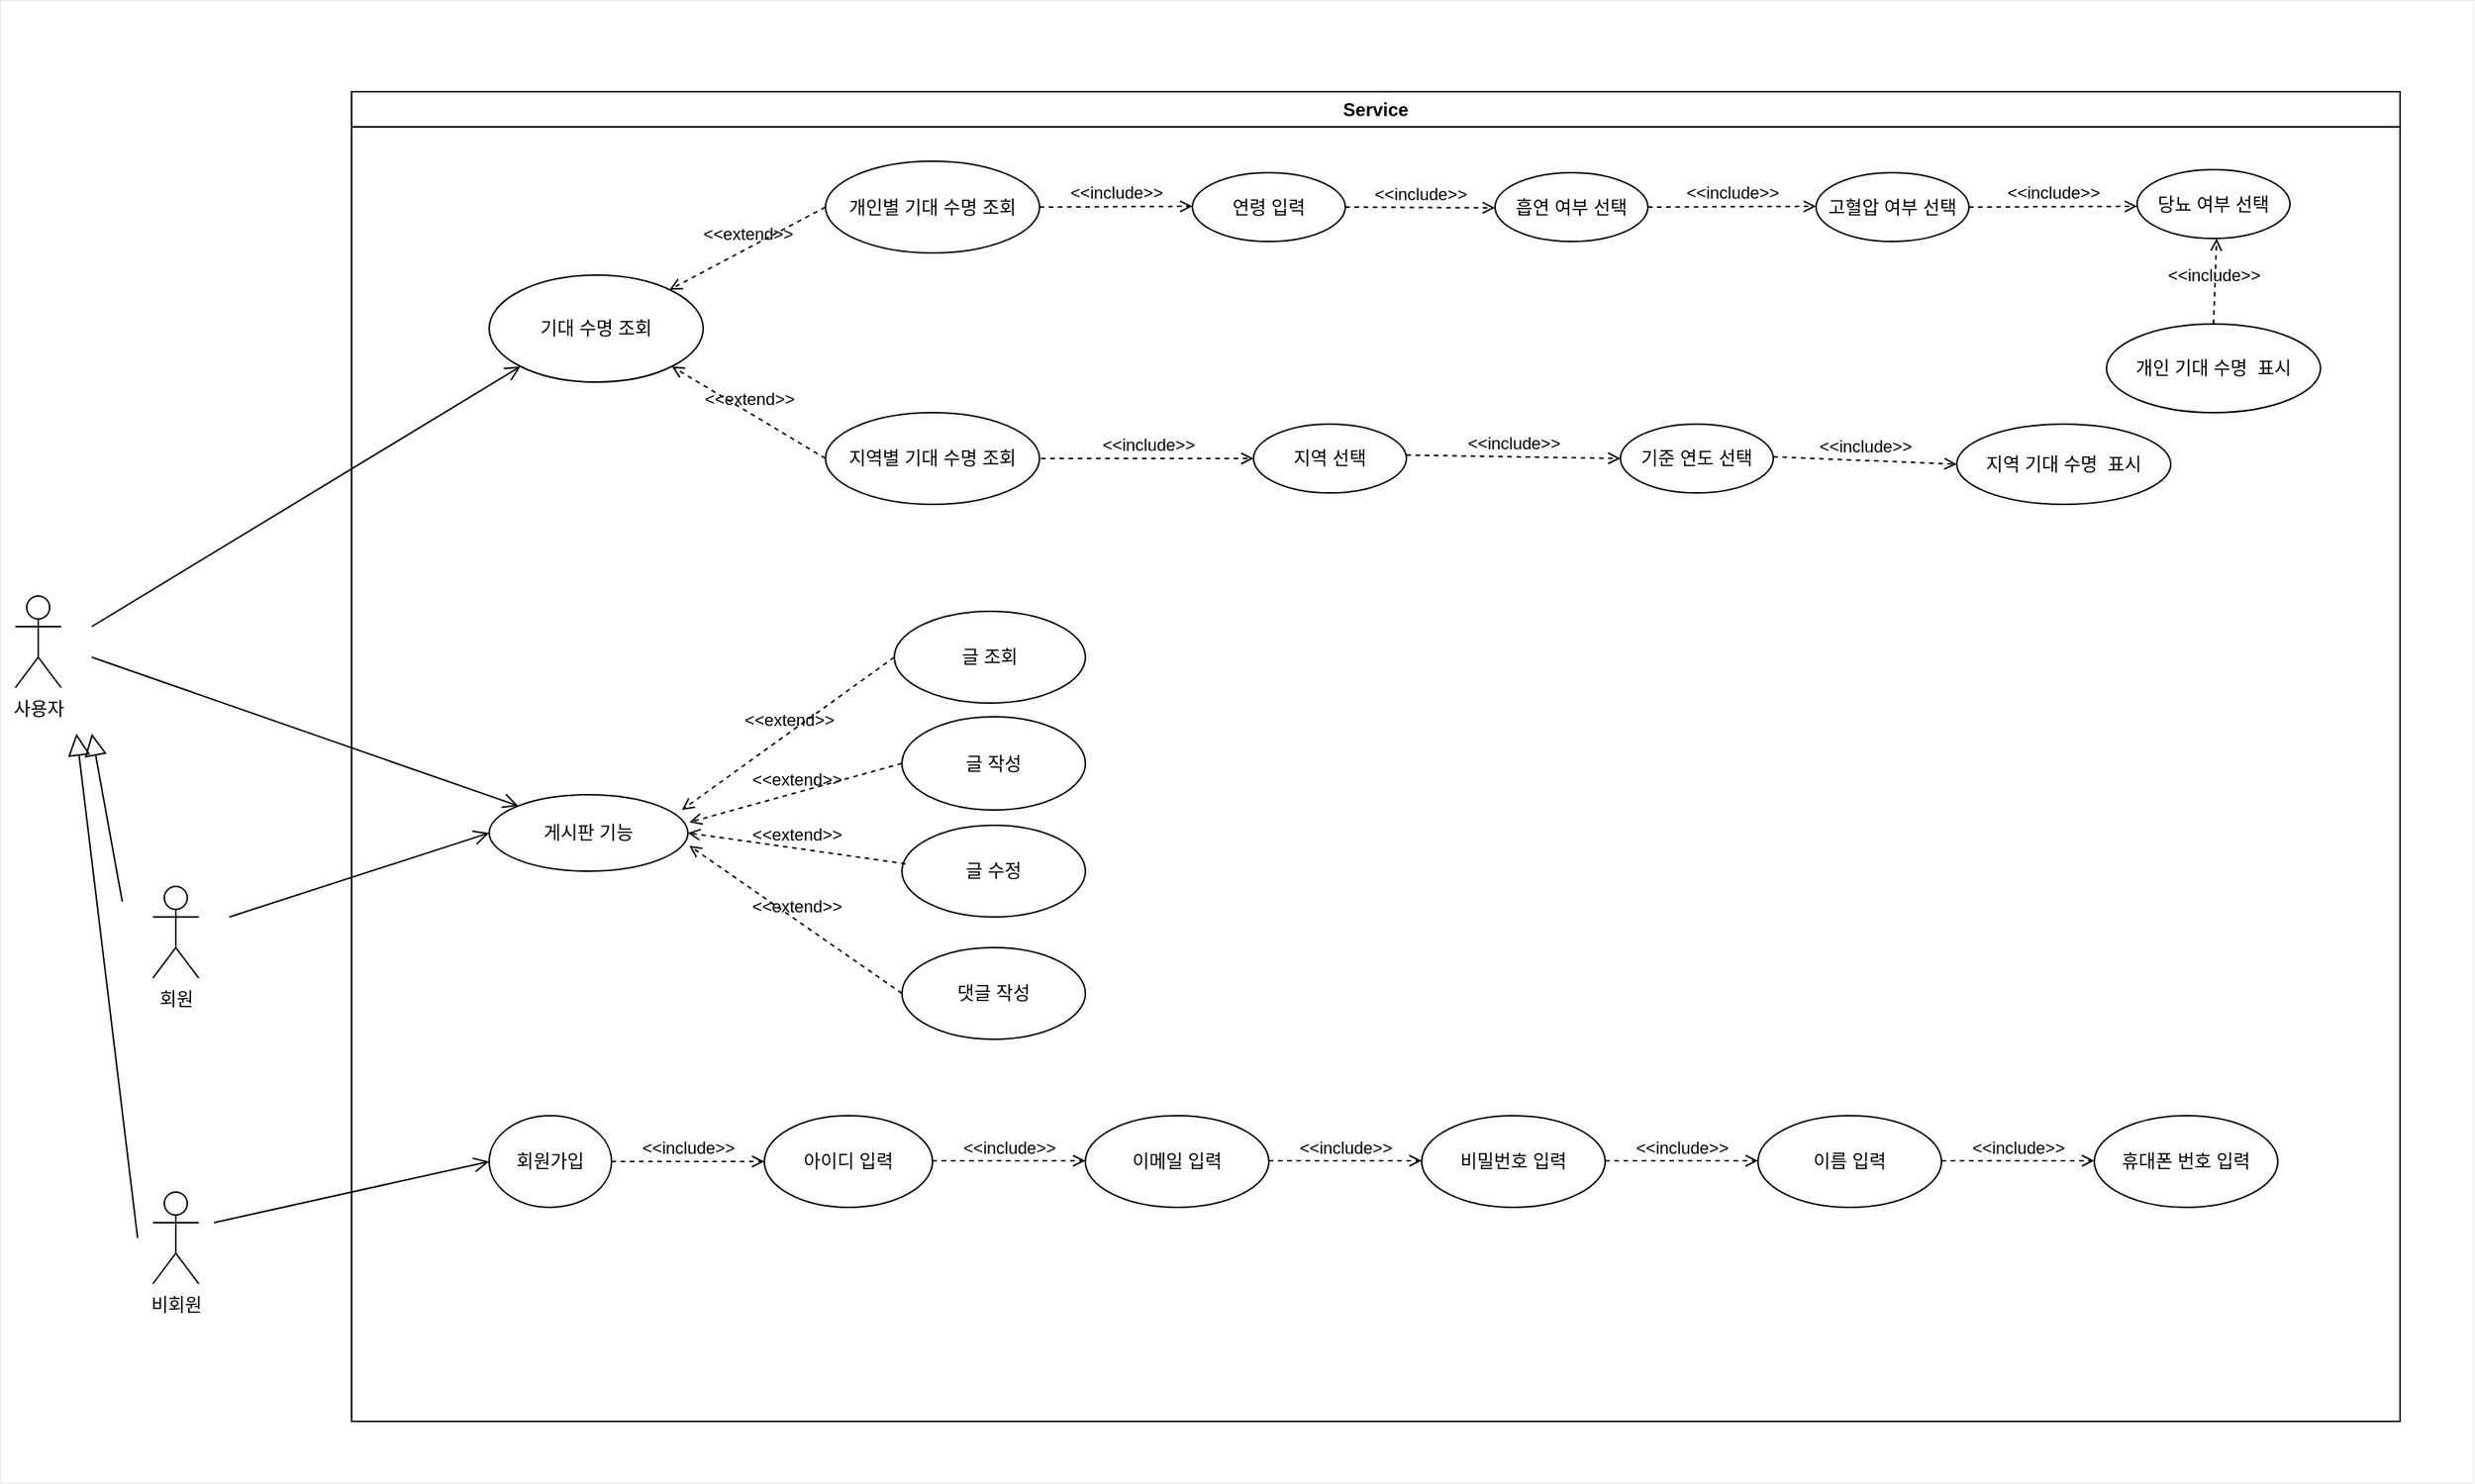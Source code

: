 <mxfile version="20.8.16" type="device"><diagram name="페이지-1" id="lXl4asmBh1MZijvv82hy"><mxGraphModel dx="1418" dy="1655" grid="1" gridSize="10" guides="1" tooltips="1" connect="1" arrows="1" fold="1" page="1" pageScale="1" pageWidth="1169" pageHeight="827" math="0" shadow="0"><root><mxCell id="0"/><mxCell id="1" parent="0"/><mxCell id="fQb_Qrbsm4Lu9yUlCsgx-2" value="" style="rounded=0;whiteSpace=wrap;html=1;strokeWidth=0;" parent="1" vertex="1"><mxGeometry x="10" y="-70" width="1617.96" height="970" as="geometry"/></mxCell><mxCell id="DPFSLbtqXPNanx0ij-Xh-1" value="Service" style="swimlane;whiteSpace=wrap;html=1;" parent="1" vertex="1"><mxGeometry x="240" y="-10" width="1340" height="870" as="geometry"/></mxCell><mxCell id="1lz8shr1Pocp4pmRlDUm-14" value="개인별 기대 수명 조회" style="ellipse;whiteSpace=wrap;html=1;" parent="DPFSLbtqXPNanx0ij-Xh-1" vertex="1"><mxGeometry x="310" y="45.5" width="140" height="60" as="geometry"/></mxCell><mxCell id="1lz8shr1Pocp4pmRlDUm-1" value="사용자" style="shape=umlActor;verticalLabelPosition=bottom;verticalAlign=top;html=1;outlineConnect=0;" parent="1" vertex="1"><mxGeometry x="20" y="320" width="30" height="60" as="geometry"/></mxCell><mxCell id="1lz8shr1Pocp4pmRlDUm-6" value="지역별 기대 수명 조회" style="ellipse;whiteSpace=wrap;html=1;" parent="1" vertex="1"><mxGeometry x="550" y="200" width="140" height="60" as="geometry"/></mxCell><mxCell id="1lz8shr1Pocp4pmRlDUm-9" value="지역 선택" style="ellipse;whiteSpace=wrap;html=1;" parent="1" vertex="1"><mxGeometry x="830" y="207.5" width="100" height="45" as="geometry"/></mxCell><mxCell id="1lz8shr1Pocp4pmRlDUm-10" value="&amp;lt;&amp;lt;include&amp;gt;&amp;gt;" style="html=1;verticalAlign=bottom;labelBackgroundColor=none;endArrow=open;endFill=0;dashed=1;rounded=0;entryX=0;entryY=0.5;entryDx=0;entryDy=0;" parent="1" target="1lz8shr1Pocp4pmRlDUm-9" edge="1"><mxGeometry width="160" relative="1" as="geometry"><mxPoint x="691" y="230" as="sourcePoint"/><mxPoint x="830" y="236.25" as="targetPoint"/></mxGeometry></mxCell><mxCell id="1lz8shr1Pocp4pmRlDUm-13" value="기준 연도 선택" style="ellipse;whiteSpace=wrap;html=1;" parent="1" vertex="1"><mxGeometry x="1070" y="207.5" width="100" height="45" as="geometry"/></mxCell><mxCell id="1lz8shr1Pocp4pmRlDUm-15" value="&amp;lt;&amp;lt;include&amp;gt;&amp;gt;" style="html=1;verticalAlign=bottom;labelBackgroundColor=none;endArrow=open;endFill=0;dashed=1;rounded=0;exitX=1;exitY=0.5;exitDx=0;exitDy=0;" parent="1" source="1lz8shr1Pocp4pmRlDUm-14" edge="1"><mxGeometry width="160" relative="1" as="geometry"><mxPoint x="710" y="65" as="sourcePoint"/><mxPoint x="790" y="65" as="targetPoint"/></mxGeometry></mxCell><mxCell id="1lz8shr1Pocp4pmRlDUm-16" value="연령 입력" style="ellipse;whiteSpace=wrap;html=1;" parent="1" vertex="1"><mxGeometry x="790" y="43" width="100" height="45" as="geometry"/></mxCell><mxCell id="1lz8shr1Pocp4pmRlDUm-17" value="&amp;lt;&amp;lt;include&amp;gt;&amp;gt;" style="html=1;verticalAlign=bottom;labelBackgroundColor=none;endArrow=open;endFill=0;dashed=1;rounded=0;exitX=1;exitY=0.5;exitDx=0;exitDy=0;" parent="1" source="1lz8shr1Pocp4pmRlDUm-16" edge="1"><mxGeometry width="160" relative="1" as="geometry"><mxPoint x="637.96" y="101.54" as="sourcePoint"/><mxPoint x="987.96" y="66" as="targetPoint"/></mxGeometry></mxCell><mxCell id="1lz8shr1Pocp4pmRlDUm-18" value="흡연 여부 선택" style="ellipse;whiteSpace=wrap;html=1;" parent="1" vertex="1"><mxGeometry x="987.96" y="43" width="100" height="45" as="geometry"/></mxCell><mxCell id="1lz8shr1Pocp4pmRlDUm-19" value="&amp;lt;&amp;lt;include&amp;gt;&amp;gt;" style="html=1;verticalAlign=bottom;labelBackgroundColor=none;endArrow=open;endFill=0;dashed=1;rounded=0;exitX=1;exitY=0.5;exitDx=0;exitDy=0;" parent="1" source="1lz8shr1Pocp4pmRlDUm-18" edge="1"><mxGeometry width="160" relative="1" as="geometry"><mxPoint x="640" y="103" as="sourcePoint"/><mxPoint x="1197.96" y="65" as="targetPoint"/></mxGeometry></mxCell><mxCell id="1lz8shr1Pocp4pmRlDUm-20" value="고혈압 여부 선택" style="ellipse;whiteSpace=wrap;html=1;" parent="1" vertex="1"><mxGeometry x="1197.96" y="43" width="100" height="45" as="geometry"/></mxCell><mxCell id="1lz8shr1Pocp4pmRlDUm-24" value="당뇨 여부 선택" style="ellipse;whiteSpace=wrap;html=1;" parent="1" vertex="1"><mxGeometry x="1407.96" y="41" width="100" height="45" as="geometry"/></mxCell><mxCell id="1lz8shr1Pocp4pmRlDUm-26" value="" style="endArrow=open;startArrow=none;endFill=0;startFill=0;endSize=8;html=1;verticalAlign=bottom;labelBackgroundColor=none;strokeWidth=1;rounded=0;entryX=0;entryY=1;entryDx=0;entryDy=0;" parent="1" target="1lz8shr1Pocp4pmRlDUm-31" edge="1"><mxGeometry width="160" relative="1" as="geometry"><mxPoint x="70" y="340" as="sourcePoint"/><mxPoint x="330" y="270" as="targetPoint"/></mxGeometry></mxCell><mxCell id="1lz8shr1Pocp4pmRlDUm-30" value="&amp;lt;&amp;lt;include&amp;gt;&amp;gt;" style="html=1;verticalAlign=bottom;labelBackgroundColor=none;endArrow=open;endFill=0;dashed=1;rounded=0;exitX=1;exitY=0.5;exitDx=0;exitDy=0;" parent="1" edge="1"><mxGeometry width="160" relative="1" as="geometry"><mxPoint x="1297.96" y="65.5" as="sourcePoint"/><mxPoint x="1407.96" y="65" as="targetPoint"/></mxGeometry></mxCell><mxCell id="1lz8shr1Pocp4pmRlDUm-31" value="기대 수명 조회" style="ellipse;whiteSpace=wrap;html=1;" parent="1" vertex="1"><mxGeometry x="330" y="110" width="140" height="70" as="geometry"/></mxCell><mxCell id="1lz8shr1Pocp4pmRlDUm-32" value="&amp;lt;&amp;lt;extend&amp;gt;&amp;gt;" style="html=1;verticalAlign=bottom;labelBackgroundColor=none;endArrow=open;endFill=0;dashed=1;rounded=0;exitX=0;exitY=0.5;exitDx=0;exitDy=0;" parent="1" source="1lz8shr1Pocp4pmRlDUm-14" target="1lz8shr1Pocp4pmRlDUm-31" edge="1"><mxGeometry width="160" relative="1" as="geometry"><mxPoint x="490" y="140" as="sourcePoint"/><mxPoint x="650" y="140" as="targetPoint"/></mxGeometry></mxCell><mxCell id="1lz8shr1Pocp4pmRlDUm-33" value="&amp;lt;&amp;lt;extend&amp;gt;&amp;gt;" style="html=1;verticalAlign=bottom;labelBackgroundColor=none;endArrow=open;endFill=0;dashed=1;rounded=0;exitX=0;exitY=0.5;exitDx=0;exitDy=0;entryX=1;entryY=1;entryDx=0;entryDy=0;" parent="1" source="1lz8shr1Pocp4pmRlDUm-6" target="1lz8shr1Pocp4pmRlDUm-31" edge="1"><mxGeometry width="160" relative="1" as="geometry"><mxPoint x="533.9" y="117.92" as="sourcePoint"/><mxPoint x="439.995" y="172.08" as="targetPoint"/></mxGeometry></mxCell><mxCell id="1lz8shr1Pocp4pmRlDUm-35" value="&amp;lt;&amp;lt;include&amp;gt;&amp;gt;" style="html=1;verticalAlign=bottom;labelBackgroundColor=none;endArrow=open;endFill=0;dashed=1;rounded=0;exitX=1.018;exitY=0.6;exitDx=0;exitDy=0;exitPerimeter=0;entryX=0;entryY=0.5;entryDx=0;entryDy=0;" parent="1" target="1lz8shr1Pocp4pmRlDUm-13" edge="1"><mxGeometry width="160" relative="1" as="geometry"><mxPoint x="930" y="227.75" as="sourcePoint"/><mxPoint x="1057.3" y="265.25" as="targetPoint"/></mxGeometry></mxCell><mxCell id="1lz8shr1Pocp4pmRlDUm-37" value="지역 기대 수명&amp;nbsp; 표시" style="ellipse;whiteSpace=wrap;html=1;" parent="1" vertex="1"><mxGeometry x="1290" y="207.5" width="140" height="52.5" as="geometry"/></mxCell><mxCell id="1lz8shr1Pocp4pmRlDUm-38" value="&amp;lt;&amp;lt;include&amp;gt;&amp;gt;" style="html=1;verticalAlign=bottom;labelBackgroundColor=none;endArrow=open;endFill=0;dashed=1;rounded=0;exitX=1.018;exitY=0.6;exitDx=0;exitDy=0;exitPerimeter=0;entryX=0;entryY=0.5;entryDx=0;entryDy=0;" parent="1" target="1lz8shr1Pocp4pmRlDUm-37" edge="1"><mxGeometry width="160" relative="1" as="geometry"><mxPoint x="1170" y="228.88" as="sourcePoint"/><mxPoint x="1270" y="231" as="targetPoint"/></mxGeometry></mxCell><mxCell id="1lz8shr1Pocp4pmRlDUm-39" value="개인 기대 수명&amp;nbsp; 표시" style="ellipse;whiteSpace=wrap;html=1;" parent="1" vertex="1"><mxGeometry x="1387.96" y="142" width="140" height="58" as="geometry"/></mxCell><mxCell id="1lz8shr1Pocp4pmRlDUm-40" value="&amp;lt;&amp;lt;include&amp;gt;&amp;gt;" style="html=1;verticalAlign=bottom;labelBackgroundColor=none;endArrow=open;endFill=0;dashed=1;rounded=0;exitX=0.5;exitY=0;exitDx=0;exitDy=0;" parent="1" source="1lz8shr1Pocp4pmRlDUm-39" edge="1"><mxGeometry x="-0.18" y="1" width="160" relative="1" as="geometry"><mxPoint x="1350" y="86.5" as="sourcePoint"/><mxPoint x="1460" y="86" as="targetPoint"/><mxPoint as="offset"/></mxGeometry></mxCell><mxCell id="4tfdsO7K1gOD6AKrauh1-1" value="회원" style="shape=umlActor;verticalLabelPosition=bottom;verticalAlign=top;html=1;outlineConnect=0;" parent="1" vertex="1"><mxGeometry x="110" y="510" width="30" height="60" as="geometry"/></mxCell><mxCell id="4tfdsO7K1gOD6AKrauh1-9" value="비회원" style="shape=umlActor;verticalLabelPosition=bottom;verticalAlign=top;html=1;outlineConnect=0;" parent="1" vertex="1"><mxGeometry x="110" y="710" width="30" height="60" as="geometry"/></mxCell><mxCell id="4tfdsO7K1gOD6AKrauh1-10" value="" style="edgeStyle=none;html=1;endSize=12;endArrow=block;endFill=0;rounded=0;" parent="1" edge="1"><mxGeometry width="160" relative="1" as="geometry"><mxPoint x="90" y="520" as="sourcePoint"/><mxPoint x="70" y="410" as="targetPoint"/></mxGeometry></mxCell><mxCell id="4tfdsO7K1gOD6AKrauh1-11" value="" style="edgeStyle=none;html=1;endSize=12;endArrow=block;endFill=0;rounded=0;" parent="1" edge="1"><mxGeometry width="160" relative="1" as="geometry"><mxPoint x="100" y="740" as="sourcePoint"/><mxPoint x="60" y="410" as="targetPoint"/></mxGeometry></mxCell><mxCell id="4tfdsO7K1gOD6AKrauh1-12" value="회원가입" style="ellipse;whiteSpace=wrap;html=1;" parent="1" vertex="1"><mxGeometry x="330" y="660" width="80" height="60" as="geometry"/></mxCell><mxCell id="4tfdsO7K1gOD6AKrauh1-13" value="" style="endArrow=open;startArrow=none;endFill=0;startFill=0;endSize=8;html=1;verticalAlign=bottom;labelBackgroundColor=none;strokeWidth=1;rounded=0;entryX=0;entryY=0.5;entryDx=0;entryDy=0;" parent="1" target="4tfdsO7K1gOD6AKrauh1-12" edge="1"><mxGeometry width="160" relative="1" as="geometry"><mxPoint x="150" y="730" as="sourcePoint"/><mxPoint x="300.503" y="629.999" as="targetPoint"/></mxGeometry></mxCell><mxCell id="4tfdsO7K1gOD6AKrauh1-14" value="게시판 기능" style="ellipse;whiteSpace=wrap;html=1;" parent="1" vertex="1"><mxGeometry x="330" y="450" width="130" height="50" as="geometry"/></mxCell><mxCell id="4tfdsO7K1gOD6AKrauh1-15" value="" style="endArrow=open;startArrow=none;endFill=0;startFill=0;endSize=8;html=1;verticalAlign=bottom;labelBackgroundColor=none;strokeWidth=1;rounded=0;entryX=0;entryY=0.5;entryDx=0;entryDy=0;" parent="1" target="4tfdsO7K1gOD6AKrauh1-14" edge="1"><mxGeometry width="160" relative="1" as="geometry"><mxPoint x="160" y="530" as="sourcePoint"/><mxPoint x="370" y="549.75" as="targetPoint"/></mxGeometry></mxCell><mxCell id="4tfdsO7K1gOD6AKrauh1-21" value="&amp;lt;&amp;lt;include&amp;gt;&amp;gt;" style="html=1;verticalAlign=bottom;labelBackgroundColor=none;endArrow=open;endFill=0;dashed=1;rounded=0;exitX=1;exitY=0.5;exitDx=0;exitDy=0;" parent="1" source="4tfdsO7K1gOD6AKrauh1-12" edge="1"><mxGeometry width="160" relative="1" as="geometry"><mxPoint x="480" y="689.5" as="sourcePoint"/><mxPoint x="510" y="690" as="targetPoint"/></mxGeometry></mxCell><mxCell id="4tfdsO7K1gOD6AKrauh1-32" value="아이디 입력" style="ellipse;whiteSpace=wrap;html=1;" parent="1" vertex="1"><mxGeometry x="510" y="660" width="110" height="60" as="geometry"/></mxCell><mxCell id="4tfdsO7K1gOD6AKrauh1-33" value="이메일 입력" style="ellipse;whiteSpace=wrap;html=1;" parent="1" vertex="1"><mxGeometry x="720" y="660" width="120" height="60" as="geometry"/></mxCell><mxCell id="4tfdsO7K1gOD6AKrauh1-34" value="비밀번호 입력" style="ellipse;whiteSpace=wrap;html=1;" parent="1" vertex="1"><mxGeometry x="940" y="660" width="120" height="60" as="geometry"/></mxCell><mxCell id="4tfdsO7K1gOD6AKrauh1-35" value="이름 입력" style="ellipse;whiteSpace=wrap;html=1;" parent="1" vertex="1"><mxGeometry x="1160" y="660" width="120" height="60" as="geometry"/></mxCell><mxCell id="4tfdsO7K1gOD6AKrauh1-36" value="휴대폰 번호 입력" style="ellipse;whiteSpace=wrap;html=1;" parent="1" vertex="1"><mxGeometry x="1380" y="660" width="120" height="60" as="geometry"/></mxCell><mxCell id="4tfdsO7K1gOD6AKrauh1-37" value="&amp;lt;&amp;lt;include&amp;gt;&amp;gt;" style="html=1;verticalAlign=bottom;labelBackgroundColor=none;endArrow=open;endFill=0;dashed=1;rounded=0;exitX=1;exitY=0.5;exitDx=0;exitDy=0;" parent="1" edge="1"><mxGeometry width="160" relative="1" as="geometry"><mxPoint x="620" y="689.5" as="sourcePoint"/><mxPoint x="720" y="689.5" as="targetPoint"/></mxGeometry></mxCell><mxCell id="4tfdsO7K1gOD6AKrauh1-38" value="&amp;lt;&amp;lt;include&amp;gt;&amp;gt;" style="html=1;verticalAlign=bottom;labelBackgroundColor=none;endArrow=open;endFill=0;dashed=1;rounded=0;exitX=1;exitY=0.5;exitDx=0;exitDy=0;" parent="1" edge="1"><mxGeometry width="160" relative="1" as="geometry"><mxPoint x="840" y="689.5" as="sourcePoint"/><mxPoint x="940" y="689.5" as="targetPoint"/></mxGeometry></mxCell><mxCell id="4tfdsO7K1gOD6AKrauh1-39" value="&amp;lt;&amp;lt;include&amp;gt;&amp;gt;" style="html=1;verticalAlign=bottom;labelBackgroundColor=none;endArrow=open;endFill=0;dashed=1;rounded=0;exitX=1;exitY=0.5;exitDx=0;exitDy=0;" parent="1" edge="1"><mxGeometry width="160" relative="1" as="geometry"><mxPoint x="1060" y="689.5" as="sourcePoint"/><mxPoint x="1160" y="689.5" as="targetPoint"/></mxGeometry></mxCell><mxCell id="4tfdsO7K1gOD6AKrauh1-40" value="&amp;lt;&amp;lt;include&amp;gt;&amp;gt;" style="html=1;verticalAlign=bottom;labelBackgroundColor=none;endArrow=open;endFill=0;dashed=1;rounded=0;exitX=1;exitY=0.5;exitDx=0;exitDy=0;" parent="1" edge="1"><mxGeometry width="160" relative="1" as="geometry"><mxPoint x="1280" y="689.5" as="sourcePoint"/><mxPoint x="1380" y="689.5" as="targetPoint"/></mxGeometry></mxCell><mxCell id="4tfdsO7K1gOD6AKrauh1-41" value="글 작성" style="ellipse;whiteSpace=wrap;html=1;" parent="1" vertex="1"><mxGeometry x="600" y="399" width="120" height="61" as="geometry"/></mxCell><mxCell id="4tfdsO7K1gOD6AKrauh1-42" value="글 수정" style="ellipse;whiteSpace=wrap;html=1;" parent="1" vertex="1"><mxGeometry x="600" y="470" width="120" height="60" as="geometry"/></mxCell><mxCell id="4tfdsO7K1gOD6AKrauh1-44" value="댓글 작성" style="ellipse;whiteSpace=wrap;html=1;" parent="1" vertex="1"><mxGeometry x="600" y="550" width="120" height="60" as="geometry"/></mxCell><mxCell id="4tfdsO7K1gOD6AKrauh1-46" value="" style="endArrow=open;startArrow=none;endFill=0;startFill=0;endSize=8;html=1;verticalAlign=bottom;labelBackgroundColor=none;strokeWidth=1;rounded=0;entryX=0;entryY=0;entryDx=0;entryDy=0;" parent="1" target="4tfdsO7K1gOD6AKrauh1-14" edge="1"><mxGeometry width="160" relative="1" as="geometry"><mxPoint x="70" y="360" as="sourcePoint"/><mxPoint x="230" y="330" as="targetPoint"/></mxGeometry></mxCell><mxCell id="4tfdsO7K1gOD6AKrauh1-47" value="&amp;lt;&amp;lt;extend&amp;gt;&amp;gt;" style="html=1;verticalAlign=bottom;labelBackgroundColor=none;endArrow=open;endFill=0;dashed=1;rounded=0;exitX=0;exitY=0.5;exitDx=0;exitDy=0;entryX=1.008;entryY=0.36;entryDx=0;entryDy=0;entryPerimeter=0;" parent="1" source="4tfdsO7K1gOD6AKrauh1-41" target="4tfdsO7K1gOD6AKrauh1-14" edge="1"><mxGeometry width="160" relative="1" as="geometry"><mxPoint x="563.9" y="414" as="sourcePoint"/><mxPoint x="469.995" y="468.16" as="targetPoint"/></mxGeometry></mxCell><mxCell id="4tfdsO7K1gOD6AKrauh1-48" value="&amp;lt;&amp;lt;extend&amp;gt;&amp;gt;" style="html=1;verticalAlign=bottom;labelBackgroundColor=none;endArrow=open;endFill=0;dashed=1;rounded=0;exitX=0.02;exitY=0.42;exitDx=0;exitDy=0;exitPerimeter=0;entryX=1;entryY=0.5;entryDx=0;entryDy=0;" parent="1" source="4tfdsO7K1gOD6AKrauh1-42" target="4tfdsO7K1gOD6AKrauh1-14" edge="1"><mxGeometry width="160" relative="1" as="geometry"><mxPoint x="610" y="423.5" as="sourcePoint"/><mxPoint x="479.995" y="478.16" as="targetPoint"/></mxGeometry></mxCell><mxCell id="4tfdsO7K1gOD6AKrauh1-49" value="&amp;lt;&amp;lt;extend&amp;gt;&amp;gt;" style="html=1;verticalAlign=bottom;labelBackgroundColor=none;endArrow=open;endFill=0;dashed=1;rounded=0;exitX=0;exitY=0.5;exitDx=0;exitDy=0;entryX=1.007;entryY=0.667;entryDx=0;entryDy=0;entryPerimeter=0;" parent="1" source="4tfdsO7K1gOD6AKrauh1-44" target="4tfdsO7K1gOD6AKrauh1-14" edge="1"><mxGeometry width="160" relative="1" as="geometry"><mxPoint x="613" y="508.98" as="sourcePoint"/><mxPoint x="489.995" y="488.16" as="targetPoint"/></mxGeometry></mxCell><mxCell id="4tfdsO7K1gOD6AKrauh1-50" value="글 조회" style="ellipse;whiteSpace=wrap;html=1;" parent="1" vertex="1"><mxGeometry x="595" y="330" width="125" height="60" as="geometry"/></mxCell><mxCell id="4tfdsO7K1gOD6AKrauh1-51" value="&amp;lt;&amp;lt;extend&amp;gt;&amp;gt;" style="html=1;verticalAlign=bottom;labelBackgroundColor=none;endArrow=open;endFill=0;dashed=1;rounded=0;exitX=0;exitY=0.5;exitDx=0;exitDy=0;entryX=1.008;entryY=0.36;entryDx=0;entryDy=0;entryPerimeter=0;" parent="1" source="4tfdsO7K1gOD6AKrauh1-50" edge="1"><mxGeometry width="160" relative="1" as="geometry"><mxPoint x="595" y="421.5" as="sourcePoint"/><mxPoint x="456.04" y="460" as="targetPoint"/></mxGeometry></mxCell></root></mxGraphModel></diagram></mxfile>